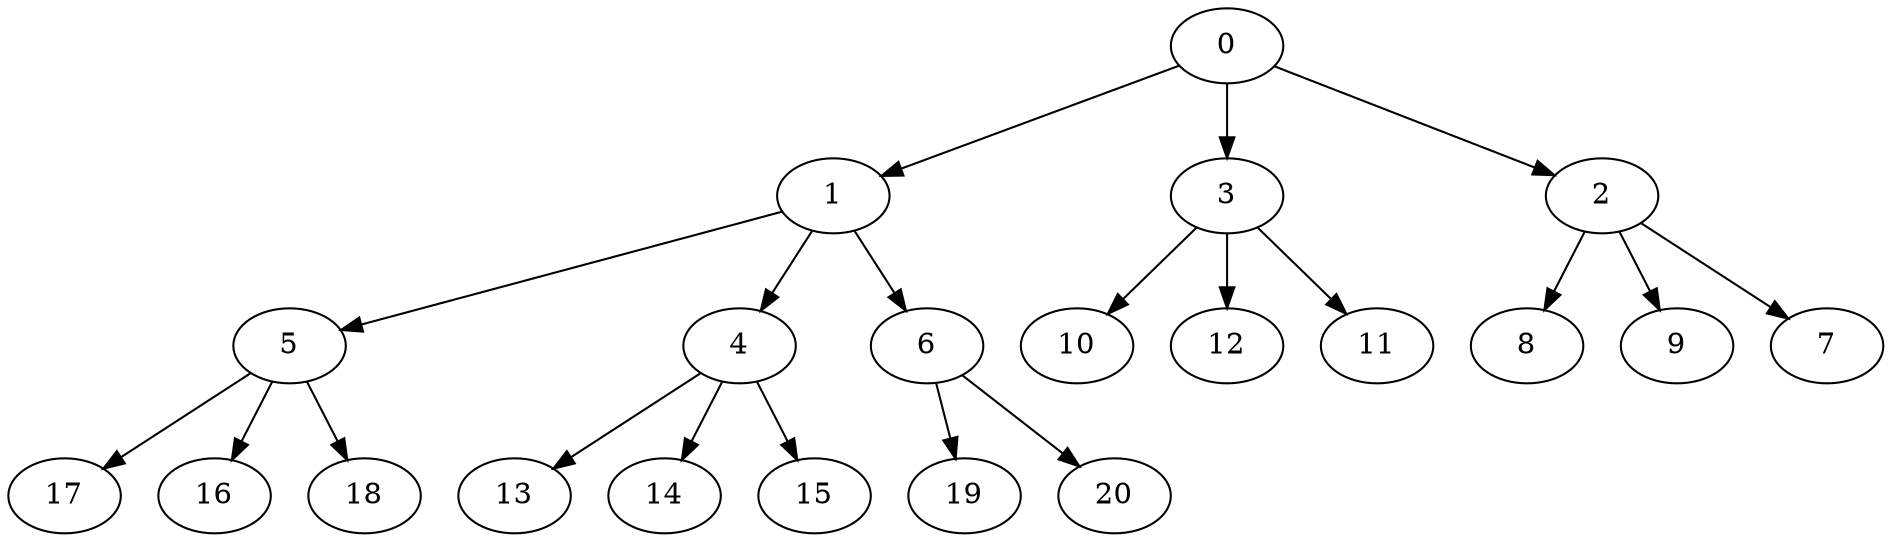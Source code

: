 digraph "OutTree-Balanced-MaxBf-3_Nodes_21_CCR_0.10_WeightType_Random#9" {
	graph ["Duplicate states"=0,
		GraphType=OutTree,
		"Max states in OPEN"=0,
		Modes="120000ms; topo-ordered tasks, ; Pruning: task equivalence, fixed order ready list, ; F-value: ; Optimisation: best schedule length (\
SL) optimisation on equal, ",
		NumberOfTasks=21,
		"Pruned using list schedule length"=164248,
		"States removed from OPEN"=0,
		TargetSystem="Homogeneous-2",
		"Time to schedule (ms)"=1127,
		"Total idle time"=89,
		"Total schedule length"=679,
		"Total sequential time"=1268,
		"Total states created"=505985
	];
	0	["Finish time"=83,
		Processor=0,
		"Start time"=0,
		Weight=83];
	1	["Finish time"=202,
		Processor=0,
		"Start time"=83,
		Weight=119];
	0 -> 1	[Weight=10];
	3	["Finish time"=172,
		Processor=1,
		"Start time"=89,
		Weight=83];
	0 -> 3	[Weight=6];
	2	["Finish time"=219,
		Processor=1,
		"Start time"=172,
		Weight=47];
	0 -> 2	[Weight=9];
	5	["Finish time"=561,
		Processor=1,
		"Start time"=514,
		Weight=47];
	1 -> 5	[Weight=6];
	4	["Finish time"=372,
		Processor=1,
		"Start time"=313,
		Weight=59];
	1 -> 4	[Weight=6];
	6	["Finish time"=313,
		Processor=1,
		"Start time"=266,
		Weight=47];
	1 -> 6	[Weight=10];
	10	["Finish time"=583,
		Processor=0,
		"Start time"=488,
		Weight=95];
	3 -> 10	[Weight=10];
	12	["Finish time"=357,
		Processor=0,
		"Start time"=286,
		Weight=71];
	3 -> 12	[Weight=5];
	11	["Finish time"=226,
		Processor=0,
		"Start time"=202,
		Weight=24];
	3 -> 11	[Weight=6];
	17	["Finish time"=678,
		Processor=0,
		"Start time"=583,
		Weight=95];
	5 -> 17	[Weight=5];
	16	["Finish time"=620,
		Processor=1,
		"Start time"=561,
		Weight=59];
	5 -> 16	[Weight=3];
	18	["Finish time"=679,
		Processor=1,
		"Start time"=620,
		Weight=59];
	5 -> 18	[Weight=4];
	13	["Finish time"=514,
		Processor=1,
		"Start time"=443,
		Weight=71];
	4 -> 13	[Weight=6];
	14	["Finish time"=443,
		Processor=1,
		"Start time"=372,
		Weight=71];
	4 -> 14	[Weight=2];
	15	["Finish time"=417,
		Processor=0,
		"Start time"=393,
		Weight=24];
	4 -> 15	[Weight=7];
	19	["Finish time"=488,
		Processor=0,
		"Start time"=417,
		Weight=71];
	6 -> 19	[Weight=7];
	20	["Finish time"=393,
		Processor=0,
		"Start time"=357,
		Weight=36];
	6 -> 20	[Weight=7];
	8	["Finish time"=266,
		Processor=1,
		"Start time"=219,
		Weight=47];
	2 -> 8	[Weight=9];
	9	["Finish time"=286,
		Processor=0,
		"Start time"=250,
		Weight=36];
	2 -> 9	[Weight=6];
	7	["Finish time"=250,
		Processor=0,
		"Start time"=226,
		Weight=24];
	2 -> 7	[Weight=3];
}

